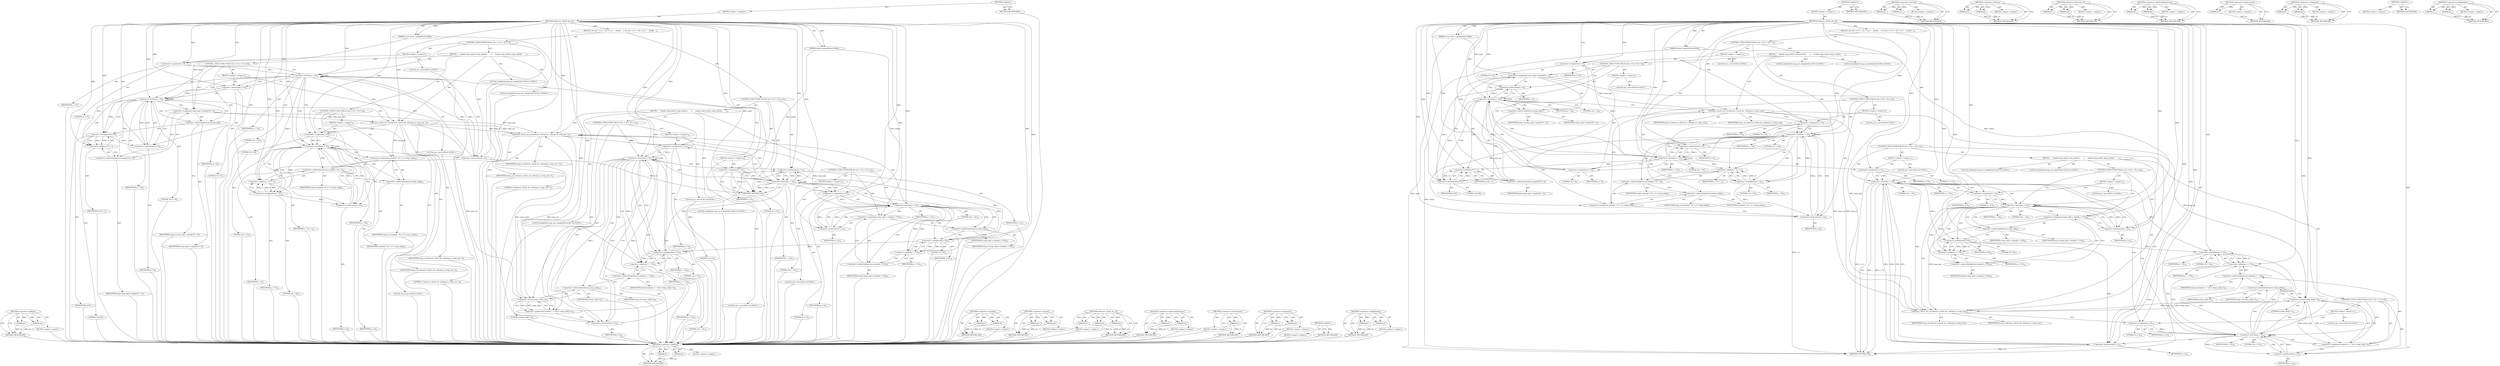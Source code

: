 digraph "&lt;operator&gt;.multiplication" {
vulnerable_180 [label=<(METHOD,&lt;operator&gt;.addition)>];
vulnerable_181 [label=<(PARAM,p1)>];
vulnerable_182 [label=<(PARAM,p2)>];
vulnerable_183 [label=<(BLOCK,&lt;empty&gt;,&lt;empty&gt;)>];
vulnerable_184 [label=<(METHOD_RETURN,ANY)>];
vulnerable_6 [label=<(METHOD,&lt;global&gt;)<SUB>1</SUB>>];
vulnerable_7 [label=<(BLOCK,&lt;empty&gt;,&lt;empty&gt;)<SUB>1</SUB>>];
vulnerable_8 [label=<(METHOD,reference_32x32_dct_2d)<SUB>1</SUB>>];
vulnerable_9 [label=<(PARAM,const int16_t input[kNumCoeffs])<SUB>1</SUB>>];
vulnerable_10 [label=<(PARAM,double output[kNumCoeffs])<SUB>2</SUB>>];
vulnerable_11 [label=<(BLOCK,{
 for (int i = 0; i &lt; 32; ++i) {

     double ...,{
 for (int i = 0; i &lt; 32; ++i) {

     double ...)<SUB>2</SUB>>];
vulnerable_12 [label=<(CONTROL_STRUCTURE,FOR,for (int i = 0;i &lt; 32;++i))<SUB>3</SUB>>];
vulnerable_13 [label=<(BLOCK,&lt;empty&gt;,&lt;empty&gt;)<SUB>3</SUB>>];
vulnerable_14 [label="<(LOCAL,int i: int)<SUB>3</SUB>>"];
vulnerable_15 [label=<(&lt;operator&gt;.assignment,i = 0)<SUB>3</SUB>>];
vulnerable_16 [label=<(IDENTIFIER,i,i = 0)<SUB>3</SUB>>];
vulnerable_17 [label=<(LITERAL,0,i = 0)<SUB>3</SUB>>];
vulnerable_18 [label=<(&lt;operator&gt;.lessThan,i &lt; 32)<SUB>3</SUB>>];
vulnerable_19 [label=<(IDENTIFIER,i,i &lt; 32)<SUB>3</SUB>>];
vulnerable_20 [label=<(LITERAL,32,i &lt; 32)<SUB>3</SUB>>];
vulnerable_21 [label=<(&lt;operator&gt;.preIncrement,++i)<SUB>3</SUB>>];
vulnerable_22 [label=<(IDENTIFIER,i,++i)<SUB>3</SUB>>];
vulnerable_23 [label=<(BLOCK,{

     double temp_in[32], temp_out[32];
     ...,{

     double temp_in[32], temp_out[32];
     ...)<SUB>3</SUB>>];
vulnerable_24 [label="<(LOCAL,double[32] temp_in: double[32])<SUB>5</SUB>>"];
vulnerable_25 [label="<(LOCAL,double[32] temp_out: double[32])<SUB>5</SUB>>"];
vulnerable_26 [label=<(CONTROL_STRUCTURE,FOR,for (int j = 0;j &lt; 32;++j))<SUB>6</SUB>>];
vulnerable_27 [label=<(BLOCK,&lt;empty&gt;,&lt;empty&gt;)<SUB>6</SUB>>];
vulnerable_28 [label="<(LOCAL,int j: int)<SUB>6</SUB>>"];
vulnerable_29 [label=<(&lt;operator&gt;.assignment,j = 0)<SUB>6</SUB>>];
vulnerable_30 [label=<(IDENTIFIER,j,j = 0)<SUB>6</SUB>>];
vulnerable_31 [label=<(LITERAL,0,j = 0)<SUB>6</SUB>>];
vulnerable_32 [label=<(&lt;operator&gt;.lessThan,j &lt; 32)<SUB>6</SUB>>];
vulnerable_33 [label=<(IDENTIFIER,j,j &lt; 32)<SUB>6</SUB>>];
vulnerable_34 [label=<(LITERAL,32,j &lt; 32)<SUB>6</SUB>>];
vulnerable_35 [label=<(&lt;operator&gt;.preIncrement,++j)<SUB>6</SUB>>];
vulnerable_36 [label=<(IDENTIFIER,j,++j)<SUB>6</SUB>>];
vulnerable_37 [label=<(&lt;operator&gt;.assignment,temp_in[j] = input[j*32 + i])<SUB>7</SUB>>];
vulnerable_38 [label=<(&lt;operator&gt;.indirectIndexAccess,temp_in[j])<SUB>7</SUB>>];
vulnerable_39 [label=<(IDENTIFIER,temp_in,temp_in[j] = input[j*32 + i])<SUB>7</SUB>>];
vulnerable_40 [label=<(IDENTIFIER,j,temp_in[j] = input[j*32 + i])<SUB>7</SUB>>];
vulnerable_41 [label=<(&lt;operator&gt;.indirectIndexAccess,input[j*32 + i])<SUB>7</SUB>>];
vulnerable_42 [label=<(IDENTIFIER,input,temp_in[j] = input[j*32 + i])<SUB>7</SUB>>];
vulnerable_43 [label=<(&lt;operator&gt;.addition,j*32 + i)<SUB>7</SUB>>];
vulnerable_44 [label=<(&lt;operator&gt;.multiplication,j*32)<SUB>7</SUB>>];
vulnerable_45 [label=<(IDENTIFIER,j,j*32)<SUB>7</SUB>>];
vulnerable_46 [label=<(LITERAL,32,j*32)<SUB>7</SUB>>];
vulnerable_47 [label=<(IDENTIFIER,i,j*32 + i)<SUB>7</SUB>>];
vulnerable_48 [label=<(reference_32x32_dct_1d,reference_32x32_dct_1d(temp_in, temp_out, 1))<SUB>8</SUB>>];
vulnerable_49 [label=<(IDENTIFIER,temp_in,reference_32x32_dct_1d(temp_in, temp_out, 1))<SUB>8</SUB>>];
vulnerable_50 [label=<(IDENTIFIER,temp_out,reference_32x32_dct_1d(temp_in, temp_out, 1))<SUB>8</SUB>>];
vulnerable_51 [label=<(LITERAL,1,reference_32x32_dct_1d(temp_in, temp_out, 1))<SUB>8</SUB>>];
vulnerable_52 [label=<(CONTROL_STRUCTURE,FOR,for (int j = 0;j &lt; 32;++j))<SUB>9</SUB>>];
vulnerable_53 [label=<(BLOCK,&lt;empty&gt;,&lt;empty&gt;)<SUB>9</SUB>>];
vulnerable_54 [label="<(LOCAL,int j: int)<SUB>9</SUB>>"];
vulnerable_55 [label=<(&lt;operator&gt;.assignment,j = 0)<SUB>9</SUB>>];
vulnerable_56 [label=<(IDENTIFIER,j,j = 0)<SUB>9</SUB>>];
vulnerable_57 [label=<(LITERAL,0,j = 0)<SUB>9</SUB>>];
vulnerable_58 [label=<(&lt;operator&gt;.lessThan,j &lt; 32)<SUB>9</SUB>>];
vulnerable_59 [label=<(IDENTIFIER,j,j &lt; 32)<SUB>9</SUB>>];
vulnerable_60 [label=<(LITERAL,32,j &lt; 32)<SUB>9</SUB>>];
vulnerable_61 [label=<(&lt;operator&gt;.preIncrement,++j)<SUB>9</SUB>>];
vulnerable_62 [label=<(IDENTIFIER,j,++j)<SUB>9</SUB>>];
vulnerable_63 [label=<(&lt;operator&gt;.assignment,output[j * 32 + i] = temp_out[j])<SUB>10</SUB>>];
vulnerable_64 [label=<(&lt;operator&gt;.indirectIndexAccess,output[j * 32 + i])<SUB>10</SUB>>];
vulnerable_65 [label=<(IDENTIFIER,output,output[j * 32 + i] = temp_out[j])<SUB>10</SUB>>];
vulnerable_66 [label=<(&lt;operator&gt;.addition,j * 32 + i)<SUB>10</SUB>>];
vulnerable_67 [label=<(&lt;operator&gt;.multiplication,j * 32)<SUB>10</SUB>>];
vulnerable_68 [label=<(IDENTIFIER,j,j * 32)<SUB>10</SUB>>];
vulnerable_69 [label=<(LITERAL,32,j * 32)<SUB>10</SUB>>];
vulnerable_70 [label=<(IDENTIFIER,i,j * 32 + i)<SUB>10</SUB>>];
vulnerable_71 [label=<(&lt;operator&gt;.indirectIndexAccess,temp_out[j])<SUB>10</SUB>>];
vulnerable_72 [label=<(IDENTIFIER,temp_out,output[j * 32 + i] = temp_out[j])<SUB>10</SUB>>];
vulnerable_73 [label=<(IDENTIFIER,j,output[j * 32 + i] = temp_out[j])<SUB>10</SUB>>];
vulnerable_74 [label=<(CONTROL_STRUCTURE,FOR,for (int i = 0;i &lt; 32;++i))<SUB>12</SUB>>];
vulnerable_75 [label=<(BLOCK,&lt;empty&gt;,&lt;empty&gt;)<SUB>12</SUB>>];
vulnerable_76 [label="<(LOCAL,int i: int)<SUB>12</SUB>>"];
vulnerable_77 [label=<(&lt;operator&gt;.assignment,i = 0)<SUB>12</SUB>>];
vulnerable_78 [label=<(IDENTIFIER,i,i = 0)<SUB>12</SUB>>];
vulnerable_79 [label=<(LITERAL,0,i = 0)<SUB>12</SUB>>];
vulnerable_80 [label=<(&lt;operator&gt;.lessThan,i &lt; 32)<SUB>12</SUB>>];
vulnerable_81 [label=<(IDENTIFIER,i,i &lt; 32)<SUB>12</SUB>>];
vulnerable_82 [label=<(LITERAL,32,i &lt; 32)<SUB>12</SUB>>];
vulnerable_83 [label=<(&lt;operator&gt;.preIncrement,++i)<SUB>12</SUB>>];
vulnerable_84 [label=<(IDENTIFIER,i,++i)<SUB>12</SUB>>];
vulnerable_85 [label=<(BLOCK,{

     double temp_in[32], temp_out[32];
     ...,{

     double temp_in[32], temp_out[32];
     ...)<SUB>12</SUB>>];
vulnerable_86 [label="<(LOCAL,double[32] temp_in: double[32])<SUB>14</SUB>>"];
vulnerable_87 [label="<(LOCAL,double[32] temp_out: double[32])<SUB>14</SUB>>"];
vulnerable_88 [label=<(CONTROL_STRUCTURE,FOR,for (int j = 0;j &lt; 32;++j))<SUB>15</SUB>>];
vulnerable_89 [label=<(BLOCK,&lt;empty&gt;,&lt;empty&gt;)<SUB>15</SUB>>];
vulnerable_90 [label="<(LOCAL,int j: int)<SUB>15</SUB>>"];
vulnerable_91 [label=<(&lt;operator&gt;.assignment,j = 0)<SUB>15</SUB>>];
vulnerable_92 [label=<(IDENTIFIER,j,j = 0)<SUB>15</SUB>>];
vulnerable_93 [label=<(LITERAL,0,j = 0)<SUB>15</SUB>>];
vulnerable_94 [label=<(&lt;operator&gt;.lessThan,j &lt; 32)<SUB>15</SUB>>];
vulnerable_95 [label=<(IDENTIFIER,j,j &lt; 32)<SUB>15</SUB>>];
vulnerable_96 [label=<(LITERAL,32,j &lt; 32)<SUB>15</SUB>>];
vulnerable_97 [label=<(&lt;operator&gt;.preIncrement,++j)<SUB>15</SUB>>];
vulnerable_98 [label=<(IDENTIFIER,j,++j)<SUB>15</SUB>>];
vulnerable_99 [label=<(&lt;operator&gt;.assignment,temp_in[j] = output[j + i*32])<SUB>16</SUB>>];
vulnerable_100 [label=<(&lt;operator&gt;.indirectIndexAccess,temp_in[j])<SUB>16</SUB>>];
vulnerable_101 [label=<(IDENTIFIER,temp_in,temp_in[j] = output[j + i*32])<SUB>16</SUB>>];
vulnerable_102 [label=<(IDENTIFIER,j,temp_in[j] = output[j + i*32])<SUB>16</SUB>>];
vulnerable_103 [label=<(&lt;operator&gt;.indirectIndexAccess,output[j + i*32])<SUB>16</SUB>>];
vulnerable_104 [label=<(IDENTIFIER,output,temp_in[j] = output[j + i*32])<SUB>16</SUB>>];
vulnerable_105 [label=<(&lt;operator&gt;.addition,j + i*32)<SUB>16</SUB>>];
vulnerable_106 [label=<(IDENTIFIER,j,j + i*32)<SUB>16</SUB>>];
vulnerable_107 [label=<(&lt;operator&gt;.multiplication,i*32)<SUB>16</SUB>>];
vulnerable_108 [label=<(IDENTIFIER,i,i*32)<SUB>16</SUB>>];
vulnerable_109 [label=<(LITERAL,32,i*32)<SUB>16</SUB>>];
vulnerable_110 [label=<(reference_32x32_dct_1d,reference_32x32_dct_1d(temp_in, temp_out, 1))<SUB>17</SUB>>];
vulnerable_111 [label=<(IDENTIFIER,temp_in,reference_32x32_dct_1d(temp_in, temp_out, 1))<SUB>17</SUB>>];
vulnerable_112 [label=<(IDENTIFIER,temp_out,reference_32x32_dct_1d(temp_in, temp_out, 1))<SUB>17</SUB>>];
vulnerable_113 [label=<(LITERAL,1,reference_32x32_dct_1d(temp_in, temp_out, 1))<SUB>17</SUB>>];
vulnerable_114 [label=<(CONTROL_STRUCTURE,FOR,for (int j = 0;j &lt; 32;++j))<SUB>18</SUB>>];
vulnerable_115 [label=<(BLOCK,&lt;empty&gt;,&lt;empty&gt;)<SUB>18</SUB>>];
vulnerable_116 [label="<(LOCAL,int j: int)<SUB>18</SUB>>"];
vulnerable_117 [label=<(&lt;operator&gt;.assignment,j = 0)<SUB>18</SUB>>];
vulnerable_118 [label=<(IDENTIFIER,j,j = 0)<SUB>18</SUB>>];
vulnerable_119 [label=<(LITERAL,0,j = 0)<SUB>18</SUB>>];
vulnerable_120 [label=<(&lt;operator&gt;.lessThan,j &lt; 32)<SUB>18</SUB>>];
vulnerable_121 [label=<(IDENTIFIER,j,j &lt; 32)<SUB>18</SUB>>];
vulnerable_122 [label=<(LITERAL,32,j &lt; 32)<SUB>18</SUB>>];
vulnerable_123 [label=<(&lt;operator&gt;.preIncrement,++j)<SUB>18</SUB>>];
vulnerable_124 [label=<(IDENTIFIER,j,++j)<SUB>18</SUB>>];
vulnerable_125 [label=<(&lt;operator&gt;.assignment,output[j + i * 32] = temp_out[j] / 4)<SUB>19</SUB>>];
vulnerable_126 [label=<(&lt;operator&gt;.indirectIndexAccess,output[j + i * 32])<SUB>19</SUB>>];
vulnerable_127 [label=<(IDENTIFIER,output,output[j + i * 32] = temp_out[j] / 4)<SUB>19</SUB>>];
vulnerable_128 [label=<(&lt;operator&gt;.addition,j + i * 32)<SUB>19</SUB>>];
vulnerable_129 [label=<(IDENTIFIER,j,j + i * 32)<SUB>19</SUB>>];
vulnerable_130 [label=<(&lt;operator&gt;.multiplication,i * 32)<SUB>19</SUB>>];
vulnerable_131 [label=<(IDENTIFIER,i,i * 32)<SUB>19</SUB>>];
vulnerable_132 [label=<(LITERAL,32,i * 32)<SUB>19</SUB>>];
vulnerable_133 [label=<(&lt;operator&gt;.division,temp_out[j] / 4)<SUB>19</SUB>>];
vulnerable_134 [label=<(&lt;operator&gt;.indirectIndexAccess,temp_out[j])<SUB>19</SUB>>];
vulnerable_135 [label=<(IDENTIFIER,temp_out,temp_out[j] / 4)<SUB>19</SUB>>];
vulnerable_136 [label=<(IDENTIFIER,j,temp_out[j] / 4)<SUB>19</SUB>>];
vulnerable_137 [label=<(LITERAL,4,temp_out[j] / 4)<SUB>19</SUB>>];
vulnerable_138 [label=<(METHOD_RETURN,void)<SUB>1</SUB>>];
vulnerable_140 [label=<(METHOD_RETURN,ANY)<SUB>1</SUB>>];
vulnerable_166 [label=<(METHOD,&lt;operator&gt;.lessThan)>];
vulnerable_167 [label=<(PARAM,p1)>];
vulnerable_168 [label=<(PARAM,p2)>];
vulnerable_169 [label=<(BLOCK,&lt;empty&gt;,&lt;empty&gt;)>];
vulnerable_170 [label=<(METHOD_RETURN,ANY)>];
vulnerable_196 [label=<(METHOD,&lt;operator&gt;.division)>];
vulnerable_197 [label=<(PARAM,p1)>];
vulnerable_198 [label=<(PARAM,p2)>];
vulnerable_199 [label=<(BLOCK,&lt;empty&gt;,&lt;empty&gt;)>];
vulnerable_200 [label=<(METHOD_RETURN,ANY)>];
vulnerable_190 [label=<(METHOD,reference_32x32_dct_1d)>];
vulnerable_191 [label=<(PARAM,p1)>];
vulnerable_192 [label=<(PARAM,p2)>];
vulnerable_193 [label=<(PARAM,p3)>];
vulnerable_194 [label=<(BLOCK,&lt;empty&gt;,&lt;empty&gt;)>];
vulnerable_195 [label=<(METHOD_RETURN,ANY)>];
vulnerable_175 [label=<(METHOD,&lt;operator&gt;.indirectIndexAccess)>];
vulnerable_176 [label=<(PARAM,p1)>];
vulnerable_177 [label=<(PARAM,p2)>];
vulnerable_178 [label=<(BLOCK,&lt;empty&gt;,&lt;empty&gt;)>];
vulnerable_179 [label=<(METHOD_RETURN,ANY)>];
vulnerable_171 [label=<(METHOD,&lt;operator&gt;.preIncrement)>];
vulnerable_172 [label=<(PARAM,p1)>];
vulnerable_173 [label=<(BLOCK,&lt;empty&gt;,&lt;empty&gt;)>];
vulnerable_174 [label=<(METHOD_RETURN,ANY)>];
vulnerable_161 [label=<(METHOD,&lt;operator&gt;.assignment)>];
vulnerable_162 [label=<(PARAM,p1)>];
vulnerable_163 [label=<(PARAM,p2)>];
vulnerable_164 [label=<(BLOCK,&lt;empty&gt;,&lt;empty&gt;)>];
vulnerable_165 [label=<(METHOD_RETURN,ANY)>];
vulnerable_155 [label=<(METHOD,&lt;global&gt;)<SUB>1</SUB>>];
vulnerable_156 [label=<(BLOCK,&lt;empty&gt;,&lt;empty&gt;)>];
vulnerable_157 [label=<(METHOD_RETURN,ANY)>];
vulnerable_185 [label=<(METHOD,&lt;operator&gt;.multiplication)>];
vulnerable_186 [label=<(PARAM,p1)>];
vulnerable_187 [label=<(PARAM,p2)>];
vulnerable_188 [label=<(BLOCK,&lt;empty&gt;,&lt;empty&gt;)>];
vulnerable_189 [label=<(METHOD_RETURN,ANY)>];
fixed_178 [label=<(METHOD,&lt;operator&gt;.addition)>];
fixed_179 [label=<(PARAM,p1)>];
fixed_180 [label=<(PARAM,p2)>];
fixed_181 [label=<(BLOCK,&lt;empty&gt;,&lt;empty&gt;)>];
fixed_182 [label=<(METHOD_RETURN,ANY)>];
fixed_6 [label=<(METHOD,&lt;global&gt;)<SUB>1</SUB>>];
fixed_7 [label=<(BLOCK,&lt;empty&gt;,&lt;empty&gt;)<SUB>1</SUB>>];
fixed_8 [label=<(METHOD,reference_32x32_dct_2d)<SUB>1</SUB>>];
fixed_9 [label=<(PARAM,const int16_t input[kNumCoeffs])<SUB>1</SUB>>];
fixed_10 [label=<(PARAM,double output[kNumCoeffs])<SUB>2</SUB>>];
fixed_11 [label=<(BLOCK,{
 for (int i = 0; i &lt; 32; ++i) {

     double ...,{
 for (int i = 0; i &lt; 32; ++i) {

     double ...)<SUB>2</SUB>>];
fixed_12 [label=<(CONTROL_STRUCTURE,FOR,for (int i = 0;i &lt; 32;++i))<SUB>3</SUB>>];
fixed_13 [label=<(BLOCK,&lt;empty&gt;,&lt;empty&gt;)<SUB>3</SUB>>];
fixed_14 [label="<(LOCAL,int i: int)<SUB>3</SUB>>"];
fixed_15 [label=<(&lt;operator&gt;.assignment,i = 0)<SUB>3</SUB>>];
fixed_16 [label=<(IDENTIFIER,i,i = 0)<SUB>3</SUB>>];
fixed_17 [label=<(LITERAL,0,i = 0)<SUB>3</SUB>>];
fixed_18 [label=<(&lt;operator&gt;.lessThan,i &lt; 32)<SUB>3</SUB>>];
fixed_19 [label=<(IDENTIFIER,i,i &lt; 32)<SUB>3</SUB>>];
fixed_20 [label=<(LITERAL,32,i &lt; 32)<SUB>3</SUB>>];
fixed_21 [label=<(&lt;operator&gt;.preIncrement,++i)<SUB>3</SUB>>];
fixed_22 [label=<(IDENTIFIER,i,++i)<SUB>3</SUB>>];
fixed_23 [label=<(BLOCK,{

     double temp_in[32], temp_out[32];
     ...,{

     double temp_in[32], temp_out[32];
     ...)<SUB>3</SUB>>];
fixed_24 [label="<(LOCAL,double[32] temp_in: double[32])<SUB>5</SUB>>"];
fixed_25 [label="<(LOCAL,double[32] temp_out: double[32])<SUB>5</SUB>>"];
fixed_26 [label=<(CONTROL_STRUCTURE,FOR,for (int j = 0;j &lt; 32;++j))<SUB>6</SUB>>];
fixed_27 [label=<(BLOCK,&lt;empty&gt;,&lt;empty&gt;)<SUB>6</SUB>>];
fixed_28 [label="<(LOCAL,int j: int)<SUB>6</SUB>>"];
fixed_29 [label=<(&lt;operator&gt;.assignment,j = 0)<SUB>6</SUB>>];
fixed_30 [label=<(IDENTIFIER,j,j = 0)<SUB>6</SUB>>];
fixed_31 [label=<(LITERAL,0,j = 0)<SUB>6</SUB>>];
fixed_32 [label=<(&lt;operator&gt;.lessThan,j &lt; 32)<SUB>6</SUB>>];
fixed_33 [label=<(IDENTIFIER,j,j &lt; 32)<SUB>6</SUB>>];
fixed_34 [label=<(LITERAL,32,j &lt; 32)<SUB>6</SUB>>];
fixed_35 [label=<(&lt;operator&gt;.preIncrement,++j)<SUB>6</SUB>>];
fixed_36 [label=<(IDENTIFIER,j,++j)<SUB>6</SUB>>];
fixed_37 [label=<(&lt;operator&gt;.assignment,temp_in[j] = input[j*32 + i])<SUB>7</SUB>>];
fixed_38 [label=<(&lt;operator&gt;.indirectIndexAccess,temp_in[j])<SUB>7</SUB>>];
fixed_39 [label=<(IDENTIFIER,temp_in,temp_in[j] = input[j*32 + i])<SUB>7</SUB>>];
fixed_40 [label=<(IDENTIFIER,j,temp_in[j] = input[j*32 + i])<SUB>7</SUB>>];
fixed_41 [label=<(&lt;operator&gt;.indirectIndexAccess,input[j*32 + i])<SUB>7</SUB>>];
fixed_42 [label=<(IDENTIFIER,input,temp_in[j] = input[j*32 + i])<SUB>7</SUB>>];
fixed_43 [label=<(&lt;operator&gt;.addition,j*32 + i)<SUB>7</SUB>>];
fixed_44 [label=<(&lt;operator&gt;.multiplication,j*32)<SUB>7</SUB>>];
fixed_45 [label=<(IDENTIFIER,j,j*32)<SUB>7</SUB>>];
fixed_46 [label=<(LITERAL,32,j*32)<SUB>7</SUB>>];
fixed_47 [label=<(IDENTIFIER,i,j*32 + i)<SUB>7</SUB>>];
fixed_48 [label=<(reference_32x32_dct_1d,reference_32x32_dct_1d(temp_in, temp_out))<SUB>8</SUB>>];
fixed_49 [label=<(IDENTIFIER,temp_in,reference_32x32_dct_1d(temp_in, temp_out))<SUB>8</SUB>>];
fixed_50 [label=<(IDENTIFIER,temp_out,reference_32x32_dct_1d(temp_in, temp_out))<SUB>8</SUB>>];
fixed_51 [label=<(CONTROL_STRUCTURE,FOR,for (int j = 0;j &lt; 32;++j))<SUB>9</SUB>>];
fixed_52 [label=<(BLOCK,&lt;empty&gt;,&lt;empty&gt;)<SUB>9</SUB>>];
fixed_53 [label="<(LOCAL,int j: int)<SUB>9</SUB>>"];
fixed_54 [label=<(&lt;operator&gt;.assignment,j = 0)<SUB>9</SUB>>];
fixed_55 [label=<(IDENTIFIER,j,j = 0)<SUB>9</SUB>>];
fixed_56 [label=<(LITERAL,0,j = 0)<SUB>9</SUB>>];
fixed_57 [label=<(&lt;operator&gt;.lessThan,j &lt; 32)<SUB>9</SUB>>];
fixed_58 [label=<(IDENTIFIER,j,j &lt; 32)<SUB>9</SUB>>];
fixed_59 [label=<(LITERAL,32,j &lt; 32)<SUB>9</SUB>>];
fixed_60 [label=<(&lt;operator&gt;.preIncrement,++j)<SUB>9</SUB>>];
fixed_61 [label=<(IDENTIFIER,j,++j)<SUB>9</SUB>>];
fixed_62 [label=<(&lt;operator&gt;.assignment,output[j * 32 + i] = temp_out[j])<SUB>10</SUB>>];
fixed_63 [label=<(&lt;operator&gt;.indirectIndexAccess,output[j * 32 + i])<SUB>10</SUB>>];
fixed_64 [label=<(IDENTIFIER,output,output[j * 32 + i] = temp_out[j])<SUB>10</SUB>>];
fixed_65 [label=<(&lt;operator&gt;.addition,j * 32 + i)<SUB>10</SUB>>];
fixed_66 [label=<(&lt;operator&gt;.multiplication,j * 32)<SUB>10</SUB>>];
fixed_67 [label=<(IDENTIFIER,j,j * 32)<SUB>10</SUB>>];
fixed_68 [label=<(LITERAL,32,j * 32)<SUB>10</SUB>>];
fixed_69 [label=<(IDENTIFIER,i,j * 32 + i)<SUB>10</SUB>>];
fixed_70 [label=<(&lt;operator&gt;.indirectIndexAccess,temp_out[j])<SUB>10</SUB>>];
fixed_71 [label=<(IDENTIFIER,temp_out,output[j * 32 + i] = temp_out[j])<SUB>10</SUB>>];
fixed_72 [label=<(IDENTIFIER,j,output[j * 32 + i] = temp_out[j])<SUB>10</SUB>>];
fixed_73 [label=<(CONTROL_STRUCTURE,FOR,for (int i = 0;i &lt; 32;++i))<SUB>12</SUB>>];
fixed_74 [label=<(BLOCK,&lt;empty&gt;,&lt;empty&gt;)<SUB>12</SUB>>];
fixed_75 [label="<(LOCAL,int i: int)<SUB>12</SUB>>"];
fixed_76 [label=<(&lt;operator&gt;.assignment,i = 0)<SUB>12</SUB>>];
fixed_77 [label=<(IDENTIFIER,i,i = 0)<SUB>12</SUB>>];
fixed_78 [label=<(LITERAL,0,i = 0)<SUB>12</SUB>>];
fixed_79 [label=<(&lt;operator&gt;.lessThan,i &lt; 32)<SUB>12</SUB>>];
fixed_80 [label=<(IDENTIFIER,i,i &lt; 32)<SUB>12</SUB>>];
fixed_81 [label=<(LITERAL,32,i &lt; 32)<SUB>12</SUB>>];
fixed_82 [label=<(&lt;operator&gt;.preIncrement,++i)<SUB>12</SUB>>];
fixed_83 [label=<(IDENTIFIER,i,++i)<SUB>12</SUB>>];
fixed_84 [label=<(BLOCK,{

     double temp_in[32], temp_out[32];
     ...,{

     double temp_in[32], temp_out[32];
     ...)<SUB>12</SUB>>];
fixed_85 [label="<(LOCAL,double[32] temp_in: double[32])<SUB>14</SUB>>"];
fixed_86 [label="<(LOCAL,double[32] temp_out: double[32])<SUB>14</SUB>>"];
fixed_87 [label=<(CONTROL_STRUCTURE,FOR,for (int j = 0;j &lt; 32;++j))<SUB>15</SUB>>];
fixed_88 [label=<(BLOCK,&lt;empty&gt;,&lt;empty&gt;)<SUB>15</SUB>>];
fixed_89 [label="<(LOCAL,int j: int)<SUB>15</SUB>>"];
fixed_90 [label=<(&lt;operator&gt;.assignment,j = 0)<SUB>15</SUB>>];
fixed_91 [label=<(IDENTIFIER,j,j = 0)<SUB>15</SUB>>];
fixed_92 [label=<(LITERAL,0,j = 0)<SUB>15</SUB>>];
fixed_93 [label=<(&lt;operator&gt;.lessThan,j &lt; 32)<SUB>15</SUB>>];
fixed_94 [label=<(IDENTIFIER,j,j &lt; 32)<SUB>15</SUB>>];
fixed_95 [label=<(LITERAL,32,j &lt; 32)<SUB>15</SUB>>];
fixed_96 [label=<(&lt;operator&gt;.preIncrement,++j)<SUB>15</SUB>>];
fixed_97 [label=<(IDENTIFIER,j,++j)<SUB>15</SUB>>];
fixed_98 [label=<(&lt;operator&gt;.assignment,temp_in[j] = output[j + i*32])<SUB>16</SUB>>];
fixed_99 [label=<(&lt;operator&gt;.indirectIndexAccess,temp_in[j])<SUB>16</SUB>>];
fixed_100 [label=<(IDENTIFIER,temp_in,temp_in[j] = output[j + i*32])<SUB>16</SUB>>];
fixed_101 [label=<(IDENTIFIER,j,temp_in[j] = output[j + i*32])<SUB>16</SUB>>];
fixed_102 [label=<(&lt;operator&gt;.indirectIndexAccess,output[j + i*32])<SUB>16</SUB>>];
fixed_103 [label=<(IDENTIFIER,output,temp_in[j] = output[j + i*32])<SUB>16</SUB>>];
fixed_104 [label=<(&lt;operator&gt;.addition,j + i*32)<SUB>16</SUB>>];
fixed_105 [label=<(IDENTIFIER,j,j + i*32)<SUB>16</SUB>>];
fixed_106 [label=<(&lt;operator&gt;.multiplication,i*32)<SUB>16</SUB>>];
fixed_107 [label=<(IDENTIFIER,i,i*32)<SUB>16</SUB>>];
fixed_108 [label=<(LITERAL,32,i*32)<SUB>16</SUB>>];
fixed_109 [label=<(reference_32x32_dct_1d,reference_32x32_dct_1d(temp_in, temp_out))<SUB>17</SUB>>];
fixed_110 [label=<(IDENTIFIER,temp_in,reference_32x32_dct_1d(temp_in, temp_out))<SUB>17</SUB>>];
fixed_111 [label=<(IDENTIFIER,temp_out,reference_32x32_dct_1d(temp_in, temp_out))<SUB>17</SUB>>];
fixed_112 [label=<(CONTROL_STRUCTURE,FOR,for (int j = 0;j &lt; 32;++j))<SUB>18</SUB>>];
fixed_113 [label=<(BLOCK,&lt;empty&gt;,&lt;empty&gt;)<SUB>18</SUB>>];
fixed_114 [label="<(LOCAL,int j: int)<SUB>18</SUB>>"];
fixed_115 [label=<(&lt;operator&gt;.assignment,j = 0)<SUB>18</SUB>>];
fixed_116 [label=<(IDENTIFIER,j,j = 0)<SUB>18</SUB>>];
fixed_117 [label=<(LITERAL,0,j = 0)<SUB>18</SUB>>];
fixed_118 [label=<(&lt;operator&gt;.lessThan,j &lt; 32)<SUB>18</SUB>>];
fixed_119 [label=<(IDENTIFIER,j,j &lt; 32)<SUB>18</SUB>>];
fixed_120 [label=<(LITERAL,32,j &lt; 32)<SUB>18</SUB>>];
fixed_121 [label=<(&lt;operator&gt;.preIncrement,++j)<SUB>18</SUB>>];
fixed_122 [label=<(IDENTIFIER,j,++j)<SUB>18</SUB>>];
fixed_123 [label=<(&lt;operator&gt;.assignment,output[j + i * 32] = temp_out[j] / 4)<SUB>19</SUB>>];
fixed_124 [label=<(&lt;operator&gt;.indirectIndexAccess,output[j + i * 32])<SUB>19</SUB>>];
fixed_125 [label=<(IDENTIFIER,output,output[j + i * 32] = temp_out[j] / 4)<SUB>19</SUB>>];
fixed_126 [label=<(&lt;operator&gt;.addition,j + i * 32)<SUB>19</SUB>>];
fixed_127 [label=<(IDENTIFIER,j,j + i * 32)<SUB>19</SUB>>];
fixed_128 [label=<(&lt;operator&gt;.multiplication,i * 32)<SUB>19</SUB>>];
fixed_129 [label=<(IDENTIFIER,i,i * 32)<SUB>19</SUB>>];
fixed_130 [label=<(LITERAL,32,i * 32)<SUB>19</SUB>>];
fixed_131 [label=<(&lt;operator&gt;.division,temp_out[j] / 4)<SUB>19</SUB>>];
fixed_132 [label=<(&lt;operator&gt;.indirectIndexAccess,temp_out[j])<SUB>19</SUB>>];
fixed_133 [label=<(IDENTIFIER,temp_out,temp_out[j] / 4)<SUB>19</SUB>>];
fixed_134 [label=<(IDENTIFIER,j,temp_out[j] / 4)<SUB>19</SUB>>];
fixed_135 [label=<(LITERAL,4,temp_out[j] / 4)<SUB>19</SUB>>];
fixed_136 [label=<(METHOD_RETURN,void)<SUB>1</SUB>>];
fixed_138 [label=<(METHOD_RETURN,ANY)<SUB>1</SUB>>];
fixed_164 [label=<(METHOD,&lt;operator&gt;.lessThan)>];
fixed_165 [label=<(PARAM,p1)>];
fixed_166 [label=<(PARAM,p2)>];
fixed_167 [label=<(BLOCK,&lt;empty&gt;,&lt;empty&gt;)>];
fixed_168 [label=<(METHOD_RETURN,ANY)>];
fixed_193 [label=<(METHOD,&lt;operator&gt;.division)>];
fixed_194 [label=<(PARAM,p1)>];
fixed_195 [label=<(PARAM,p2)>];
fixed_196 [label=<(BLOCK,&lt;empty&gt;,&lt;empty&gt;)>];
fixed_197 [label=<(METHOD_RETURN,ANY)>];
fixed_188 [label=<(METHOD,reference_32x32_dct_1d)>];
fixed_189 [label=<(PARAM,p1)>];
fixed_190 [label=<(PARAM,p2)>];
fixed_191 [label=<(BLOCK,&lt;empty&gt;,&lt;empty&gt;)>];
fixed_192 [label=<(METHOD_RETURN,ANY)>];
fixed_173 [label=<(METHOD,&lt;operator&gt;.indirectIndexAccess)>];
fixed_174 [label=<(PARAM,p1)>];
fixed_175 [label=<(PARAM,p2)>];
fixed_176 [label=<(BLOCK,&lt;empty&gt;,&lt;empty&gt;)>];
fixed_177 [label=<(METHOD_RETURN,ANY)>];
fixed_169 [label=<(METHOD,&lt;operator&gt;.preIncrement)>];
fixed_170 [label=<(PARAM,p1)>];
fixed_171 [label=<(BLOCK,&lt;empty&gt;,&lt;empty&gt;)>];
fixed_172 [label=<(METHOD_RETURN,ANY)>];
fixed_159 [label=<(METHOD,&lt;operator&gt;.assignment)>];
fixed_160 [label=<(PARAM,p1)>];
fixed_161 [label=<(PARAM,p2)>];
fixed_162 [label=<(BLOCK,&lt;empty&gt;,&lt;empty&gt;)>];
fixed_163 [label=<(METHOD_RETURN,ANY)>];
fixed_153 [label=<(METHOD,&lt;global&gt;)<SUB>1</SUB>>];
fixed_154 [label=<(BLOCK,&lt;empty&gt;,&lt;empty&gt;)>];
fixed_155 [label=<(METHOD_RETURN,ANY)>];
fixed_183 [label=<(METHOD,&lt;operator&gt;.multiplication)>];
fixed_184 [label=<(PARAM,p1)>];
fixed_185 [label=<(PARAM,p2)>];
fixed_186 [label=<(BLOCK,&lt;empty&gt;,&lt;empty&gt;)>];
fixed_187 [label=<(METHOD_RETURN,ANY)>];
vulnerable_180 -> vulnerable_181  [key=0, label="AST: "];
vulnerable_180 -> vulnerable_181  [key=1, label="DDG: "];
vulnerable_180 -> vulnerable_183  [key=0, label="AST: "];
vulnerable_180 -> vulnerable_182  [key=0, label="AST: "];
vulnerable_180 -> vulnerable_182  [key=1, label="DDG: "];
vulnerable_180 -> vulnerable_184  [key=0, label="AST: "];
vulnerable_180 -> vulnerable_184  [key=1, label="CFG: "];
vulnerable_181 -> vulnerable_184  [key=0, label="DDG: p1"];
vulnerable_182 -> vulnerable_184  [key=0, label="DDG: p2"];
vulnerable_183 -> fixed_178  [key=0];
vulnerable_184 -> fixed_178  [key=0];
vulnerable_6 -> vulnerable_7  [key=0, label="AST: "];
vulnerable_6 -> vulnerable_140  [key=0, label="AST: "];
vulnerable_6 -> vulnerable_140  [key=1, label="CFG: "];
vulnerable_7 -> vulnerable_8  [key=0, label="AST: "];
vulnerable_8 -> vulnerable_9  [key=0, label="AST: "];
vulnerable_8 -> vulnerable_9  [key=1, label="DDG: "];
vulnerable_8 -> vulnerable_10  [key=0, label="AST: "];
vulnerable_8 -> vulnerable_10  [key=1, label="DDG: "];
vulnerable_8 -> vulnerable_11  [key=0, label="AST: "];
vulnerable_8 -> vulnerable_138  [key=0, label="AST: "];
vulnerable_8 -> vulnerable_15  [key=0, label="CFG: "];
vulnerable_8 -> vulnerable_15  [key=1, label="DDG: "];
vulnerable_8 -> vulnerable_18  [key=0, label="DDG: "];
vulnerable_8 -> vulnerable_21  [key=0, label="DDG: "];
vulnerable_8 -> vulnerable_77  [key=0, label="DDG: "];
vulnerable_8 -> vulnerable_80  [key=0, label="DDG: "];
vulnerable_8 -> vulnerable_83  [key=0, label="DDG: "];
vulnerable_8 -> vulnerable_48  [key=0, label="DDG: "];
vulnerable_8 -> vulnerable_110  [key=0, label="DDG: "];
vulnerable_8 -> vulnerable_29  [key=0, label="DDG: "];
vulnerable_8 -> vulnerable_32  [key=0, label="DDG: "];
vulnerable_8 -> vulnerable_35  [key=0, label="DDG: "];
vulnerable_8 -> vulnerable_55  [key=0, label="DDG: "];
vulnerable_8 -> vulnerable_58  [key=0, label="DDG: "];
vulnerable_8 -> vulnerable_61  [key=0, label="DDG: "];
vulnerable_8 -> vulnerable_91  [key=0, label="DDG: "];
vulnerable_8 -> vulnerable_94  [key=0, label="DDG: "];
vulnerable_8 -> vulnerable_97  [key=0, label="DDG: "];
vulnerable_8 -> vulnerable_117  [key=0, label="DDG: "];
vulnerable_8 -> vulnerable_120  [key=0, label="DDG: "];
vulnerable_8 -> vulnerable_123  [key=0, label="DDG: "];
vulnerable_8 -> vulnerable_133  [key=0, label="DDG: "];
vulnerable_8 -> vulnerable_43  [key=0, label="DDG: "];
vulnerable_8 -> vulnerable_66  [key=0, label="DDG: "];
vulnerable_8 -> vulnerable_105  [key=0, label="DDG: "];
vulnerable_8 -> vulnerable_128  [key=0, label="DDG: "];
vulnerable_8 -> vulnerable_44  [key=0, label="DDG: "];
vulnerable_8 -> vulnerable_67  [key=0, label="DDG: "];
vulnerable_8 -> vulnerable_107  [key=0, label="DDG: "];
vulnerable_8 -> vulnerable_130  [key=0, label="DDG: "];
vulnerable_9 -> vulnerable_138  [key=0, label="DDG: input"];
vulnerable_9 -> vulnerable_37  [key=0, label="DDG: input"];
vulnerable_10 -> vulnerable_138  [key=0, label="DDG: output"];
vulnerable_10 -> vulnerable_99  [key=0, label="DDG: output"];
vulnerable_11 -> vulnerable_12  [key=0, label="AST: "];
vulnerable_11 -> vulnerable_74  [key=0, label="AST: "];
vulnerable_12 -> vulnerable_13  [key=0, label="AST: "];
vulnerable_12 -> vulnerable_18  [key=0, label="AST: "];
vulnerable_12 -> vulnerable_21  [key=0, label="AST: "];
vulnerable_12 -> vulnerable_23  [key=0, label="AST: "];
vulnerable_13 -> vulnerable_14  [key=0, label="AST: "];
vulnerable_13 -> vulnerable_15  [key=0, label="AST: "];
vulnerable_14 -> fixed_178  [key=0];
vulnerable_15 -> vulnerable_16  [key=0, label="AST: "];
vulnerable_15 -> vulnerable_17  [key=0, label="AST: "];
vulnerable_15 -> vulnerable_18  [key=0, label="CFG: "];
vulnerable_15 -> vulnerable_18  [key=1, label="DDG: i"];
vulnerable_16 -> fixed_178  [key=0];
vulnerable_17 -> fixed_178  [key=0];
vulnerable_18 -> vulnerable_19  [key=0, label="AST: "];
vulnerable_18 -> vulnerable_20  [key=0, label="AST: "];
vulnerable_18 -> vulnerable_29  [key=0, label="CFG: "];
vulnerable_18 -> vulnerable_29  [key=1, label="CDG: "];
vulnerable_18 -> vulnerable_77  [key=0, label="CFG: "];
vulnerable_18 -> vulnerable_21  [key=0, label="DDG: i"];
vulnerable_18 -> vulnerable_21  [key=1, label="CDG: "];
vulnerable_18 -> vulnerable_43  [key=0, label="DDG: i"];
vulnerable_18 -> vulnerable_66  [key=0, label="DDG: i"];
vulnerable_18 -> vulnerable_18  [key=0, label="CDG: "];
vulnerable_18 -> vulnerable_58  [key=0, label="CDG: "];
vulnerable_18 -> vulnerable_48  [key=0, label="CDG: "];
vulnerable_18 -> vulnerable_32  [key=0, label="CDG: "];
vulnerable_18 -> vulnerable_55  [key=0, label="CDG: "];
vulnerable_19 -> fixed_178  [key=0];
vulnerable_20 -> fixed_178  [key=0];
vulnerable_21 -> vulnerable_22  [key=0, label="AST: "];
vulnerable_21 -> vulnerable_18  [key=0, label="CFG: "];
vulnerable_21 -> vulnerable_18  [key=1, label="DDG: i"];
vulnerable_21 -> vulnerable_138  [key=0, label="DDG: ++i"];
vulnerable_22 -> fixed_178  [key=0];
vulnerable_23 -> vulnerable_24  [key=0, label="AST: "];
vulnerable_23 -> vulnerable_25  [key=0, label="AST: "];
vulnerable_23 -> vulnerable_26  [key=0, label="AST: "];
vulnerable_23 -> vulnerable_48  [key=0, label="AST: "];
vulnerable_23 -> vulnerable_52  [key=0, label="AST: "];
vulnerable_24 -> fixed_178  [key=0];
vulnerable_25 -> fixed_178  [key=0];
vulnerable_26 -> vulnerable_27  [key=0, label="AST: "];
vulnerable_26 -> vulnerable_32  [key=0, label="AST: "];
vulnerable_26 -> vulnerable_35  [key=0, label="AST: "];
vulnerable_26 -> vulnerable_37  [key=0, label="AST: "];
vulnerable_27 -> vulnerable_28  [key=0, label="AST: "];
vulnerable_27 -> vulnerable_29  [key=0, label="AST: "];
vulnerable_28 -> fixed_178  [key=0];
vulnerable_29 -> vulnerable_30  [key=0, label="AST: "];
vulnerable_29 -> vulnerable_31  [key=0, label="AST: "];
vulnerable_29 -> vulnerable_32  [key=0, label="CFG: "];
vulnerable_29 -> vulnerable_32  [key=1, label="DDG: j"];
vulnerable_30 -> fixed_178  [key=0];
vulnerable_31 -> fixed_178  [key=0];
vulnerable_32 -> vulnerable_33  [key=0, label="AST: "];
vulnerable_32 -> vulnerable_34  [key=0, label="AST: "];
vulnerable_32 -> vulnerable_38  [key=0, label="CFG: "];
vulnerable_32 -> vulnerable_38  [key=1, label="CDG: "];
vulnerable_32 -> vulnerable_48  [key=0, label="CFG: "];
vulnerable_32 -> vulnerable_44  [key=0, label="DDG: j"];
vulnerable_32 -> vulnerable_44  [key=1, label="CDG: "];
vulnerable_32 -> vulnerable_37  [key=0, label="CDG: "];
vulnerable_32 -> vulnerable_35  [key=0, label="CDG: "];
vulnerable_32 -> vulnerable_43  [key=0, label="CDG: "];
vulnerable_32 -> vulnerable_32  [key=0, label="CDG: "];
vulnerable_32 -> vulnerable_41  [key=0, label="CDG: "];
vulnerable_33 -> fixed_178  [key=0];
vulnerable_34 -> fixed_178  [key=0];
vulnerable_35 -> vulnerable_36  [key=0, label="AST: "];
vulnerable_35 -> vulnerable_32  [key=0, label="CFG: "];
vulnerable_35 -> vulnerable_32  [key=1, label="DDG: j"];
vulnerable_36 -> fixed_178  [key=0];
vulnerable_37 -> vulnerable_38  [key=0, label="AST: "];
vulnerable_37 -> vulnerable_41  [key=0, label="AST: "];
vulnerable_37 -> vulnerable_35  [key=0, label="CFG: "];
vulnerable_37 -> vulnerable_48  [key=0, label="DDG: temp_in[j]"];
vulnerable_37 -> vulnerable_110  [key=0, label="DDG: temp_in[j]"];
vulnerable_38 -> vulnerable_39  [key=0, label="AST: "];
vulnerable_38 -> vulnerable_40  [key=0, label="AST: "];
vulnerable_38 -> vulnerable_44  [key=0, label="CFG: "];
vulnerable_39 -> fixed_178  [key=0];
vulnerable_40 -> fixed_178  [key=0];
vulnerable_41 -> vulnerable_42  [key=0, label="AST: "];
vulnerable_41 -> vulnerable_43  [key=0, label="AST: "];
vulnerable_41 -> vulnerable_37  [key=0, label="CFG: "];
vulnerable_42 -> fixed_178  [key=0];
vulnerable_43 -> vulnerable_44  [key=0, label="AST: "];
vulnerable_43 -> vulnerable_47  [key=0, label="AST: "];
vulnerable_43 -> vulnerable_41  [key=0, label="CFG: "];
vulnerable_44 -> vulnerable_45  [key=0, label="AST: "];
vulnerable_44 -> vulnerable_46  [key=0, label="AST: "];
vulnerable_44 -> vulnerable_43  [key=0, label="CFG: "];
vulnerable_44 -> vulnerable_43  [key=1, label="DDG: j"];
vulnerable_44 -> vulnerable_43  [key=2, label="DDG: 32"];
vulnerable_44 -> vulnerable_35  [key=0, label="DDG: j"];
vulnerable_45 -> fixed_178  [key=0];
vulnerable_46 -> fixed_178  [key=0];
vulnerable_47 -> fixed_178  [key=0];
vulnerable_48 -> vulnerable_49  [key=0, label="AST: "];
vulnerable_48 -> vulnerable_50  [key=0, label="AST: "];
vulnerable_48 -> vulnerable_51  [key=0, label="AST: "];
vulnerable_48 -> vulnerable_55  [key=0, label="CFG: "];
vulnerable_48 -> vulnerable_63  [key=0, label="DDG: temp_out"];
vulnerable_48 -> vulnerable_110  [key=0, label="DDG: temp_in"];
vulnerable_48 -> vulnerable_110  [key=1, label="DDG: temp_out"];
vulnerable_48 -> vulnerable_133  [key=0, label="DDG: temp_out"];
vulnerable_49 -> fixed_178  [key=0];
vulnerable_50 -> fixed_178  [key=0];
vulnerable_51 -> fixed_178  [key=0];
vulnerable_52 -> vulnerable_53  [key=0, label="AST: "];
vulnerable_52 -> vulnerable_58  [key=0, label="AST: "];
vulnerable_52 -> vulnerable_61  [key=0, label="AST: "];
vulnerable_52 -> vulnerable_63  [key=0, label="AST: "];
vulnerable_53 -> vulnerable_54  [key=0, label="AST: "];
vulnerable_53 -> vulnerable_55  [key=0, label="AST: "];
vulnerable_54 -> fixed_178  [key=0];
vulnerable_55 -> vulnerable_56  [key=0, label="AST: "];
vulnerable_55 -> vulnerable_57  [key=0, label="AST: "];
vulnerable_55 -> vulnerable_58  [key=0, label="CFG: "];
vulnerable_55 -> vulnerable_58  [key=1, label="DDG: j"];
vulnerable_56 -> fixed_178  [key=0];
vulnerable_57 -> fixed_178  [key=0];
vulnerable_58 -> vulnerable_59  [key=0, label="AST: "];
vulnerable_58 -> vulnerable_60  [key=0, label="AST: "];
vulnerable_58 -> vulnerable_67  [key=0, label="CFG: "];
vulnerable_58 -> vulnerable_67  [key=1, label="DDG: j"];
vulnerable_58 -> vulnerable_67  [key=2, label="CDG: "];
vulnerable_58 -> vulnerable_21  [key=0, label="CFG: "];
vulnerable_58 -> vulnerable_64  [key=0, label="CDG: "];
vulnerable_58 -> vulnerable_58  [key=0, label="CDG: "];
vulnerable_58 -> vulnerable_61  [key=0, label="CDG: "];
vulnerable_58 -> vulnerable_66  [key=0, label="CDG: "];
vulnerable_58 -> vulnerable_71  [key=0, label="CDG: "];
vulnerable_58 -> vulnerable_63  [key=0, label="CDG: "];
vulnerable_59 -> fixed_178  [key=0];
vulnerable_60 -> fixed_178  [key=0];
vulnerable_61 -> vulnerable_62  [key=0, label="AST: "];
vulnerable_61 -> vulnerable_58  [key=0, label="CFG: "];
vulnerable_61 -> vulnerable_58  [key=1, label="DDG: j"];
vulnerable_62 -> fixed_178  [key=0];
vulnerable_63 -> vulnerable_64  [key=0, label="AST: "];
vulnerable_63 -> vulnerable_71  [key=0, label="AST: "];
vulnerable_63 -> vulnerable_61  [key=0, label="CFG: "];
vulnerable_64 -> vulnerable_65  [key=0, label="AST: "];
vulnerable_64 -> vulnerable_66  [key=0, label="AST: "];
vulnerable_64 -> vulnerable_71  [key=0, label="CFG: "];
vulnerable_65 -> fixed_178  [key=0];
vulnerable_66 -> vulnerable_67  [key=0, label="AST: "];
vulnerable_66 -> vulnerable_70  [key=0, label="AST: "];
vulnerable_66 -> vulnerable_64  [key=0, label="CFG: "];
vulnerable_67 -> vulnerable_68  [key=0, label="AST: "];
vulnerable_67 -> vulnerable_69  [key=0, label="AST: "];
vulnerable_67 -> vulnerable_66  [key=0, label="CFG: "];
vulnerable_67 -> vulnerable_66  [key=1, label="DDG: j"];
vulnerable_67 -> vulnerable_66  [key=2, label="DDG: 32"];
vulnerable_67 -> vulnerable_61  [key=0, label="DDG: j"];
vulnerable_68 -> fixed_178  [key=0];
vulnerable_69 -> fixed_178  [key=0];
vulnerable_70 -> fixed_178  [key=0];
vulnerable_71 -> vulnerable_72  [key=0, label="AST: "];
vulnerable_71 -> vulnerable_73  [key=0, label="AST: "];
vulnerable_71 -> vulnerable_63  [key=0, label="CFG: "];
vulnerable_72 -> fixed_178  [key=0];
vulnerable_73 -> fixed_178  [key=0];
vulnerable_74 -> vulnerable_75  [key=0, label="AST: "];
vulnerable_74 -> vulnerable_80  [key=0, label="AST: "];
vulnerable_74 -> vulnerable_83  [key=0, label="AST: "];
vulnerable_74 -> vulnerable_85  [key=0, label="AST: "];
vulnerable_75 -> vulnerable_76  [key=0, label="AST: "];
vulnerable_75 -> vulnerable_77  [key=0, label="AST: "];
vulnerable_76 -> fixed_178  [key=0];
vulnerable_77 -> vulnerable_78  [key=0, label="AST: "];
vulnerable_77 -> vulnerable_79  [key=0, label="AST: "];
vulnerable_77 -> vulnerable_80  [key=0, label="CFG: "];
vulnerable_77 -> vulnerable_80  [key=1, label="DDG: i"];
vulnerable_77 -> vulnerable_138  [key=0, label="DDG: i = 0"];
vulnerable_78 -> fixed_178  [key=0];
vulnerable_79 -> fixed_178  [key=0];
vulnerable_80 -> vulnerable_81  [key=0, label="AST: "];
vulnerable_80 -> vulnerable_82  [key=0, label="AST: "];
vulnerable_80 -> vulnerable_138  [key=0, label="CFG: "];
vulnerable_80 -> vulnerable_138  [key=1, label="DDG: i"];
vulnerable_80 -> vulnerable_138  [key=2, label="DDG: i &lt; 32"];
vulnerable_80 -> vulnerable_91  [key=0, label="CFG: "];
vulnerable_80 -> vulnerable_91  [key=1, label="CDG: "];
vulnerable_80 -> vulnerable_83  [key=0, label="DDG: i"];
vulnerable_80 -> vulnerable_83  [key=1, label="CDG: "];
vulnerable_80 -> vulnerable_107  [key=0, label="DDG: i"];
vulnerable_80 -> vulnerable_130  [key=0, label="DDG: i"];
vulnerable_80 -> vulnerable_94  [key=0, label="CDG: "];
vulnerable_80 -> vulnerable_120  [key=0, label="CDG: "];
vulnerable_80 -> vulnerable_80  [key=0, label="CDG: "];
vulnerable_80 -> vulnerable_110  [key=0, label="CDG: "];
vulnerable_80 -> vulnerable_117  [key=0, label="CDG: "];
vulnerable_81 -> fixed_178  [key=0];
vulnerable_82 -> fixed_178  [key=0];
vulnerable_83 -> vulnerable_84  [key=0, label="AST: "];
vulnerable_83 -> vulnerable_80  [key=0, label="CFG: "];
vulnerable_83 -> vulnerable_80  [key=1, label="DDG: i"];
vulnerable_83 -> vulnerable_138  [key=0, label="DDG: ++i"];
vulnerable_84 -> fixed_178  [key=0];
vulnerable_85 -> vulnerable_86  [key=0, label="AST: "];
vulnerable_85 -> vulnerable_87  [key=0, label="AST: "];
vulnerable_85 -> vulnerable_88  [key=0, label="AST: "];
vulnerable_85 -> vulnerable_110  [key=0, label="AST: "];
vulnerable_85 -> vulnerable_114  [key=0, label="AST: "];
vulnerable_86 -> fixed_178  [key=0];
vulnerable_87 -> fixed_178  [key=0];
vulnerable_88 -> vulnerable_89  [key=0, label="AST: "];
vulnerable_88 -> vulnerable_94  [key=0, label="AST: "];
vulnerable_88 -> vulnerable_97  [key=0, label="AST: "];
vulnerable_88 -> vulnerable_99  [key=0, label="AST: "];
vulnerable_89 -> vulnerable_90  [key=0, label="AST: "];
vulnerable_89 -> vulnerable_91  [key=0, label="AST: "];
vulnerable_90 -> fixed_178  [key=0];
vulnerable_91 -> vulnerable_92  [key=0, label="AST: "];
vulnerable_91 -> vulnerable_93  [key=0, label="AST: "];
vulnerable_91 -> vulnerable_94  [key=0, label="CFG: "];
vulnerable_91 -> vulnerable_94  [key=1, label="DDG: j"];
vulnerable_92 -> fixed_178  [key=0];
vulnerable_93 -> fixed_178  [key=0];
vulnerable_94 -> vulnerable_95  [key=0, label="AST: "];
vulnerable_94 -> vulnerable_96  [key=0, label="AST: "];
vulnerable_94 -> vulnerable_100  [key=0, label="CFG: "];
vulnerable_94 -> vulnerable_100  [key=1, label="CDG: "];
vulnerable_94 -> vulnerable_110  [key=0, label="CFG: "];
vulnerable_94 -> vulnerable_97  [key=0, label="DDG: j"];
vulnerable_94 -> vulnerable_97  [key=1, label="CDG: "];
vulnerable_94 -> vulnerable_105  [key=0, label="DDG: j"];
vulnerable_94 -> vulnerable_105  [key=1, label="CDG: "];
vulnerable_94 -> vulnerable_107  [key=0, label="CDG: "];
vulnerable_94 -> vulnerable_94  [key=0, label="CDG: "];
vulnerable_94 -> vulnerable_103  [key=0, label="CDG: "];
vulnerable_94 -> vulnerable_99  [key=0, label="CDG: "];
vulnerable_95 -> fixed_178  [key=0];
vulnerable_96 -> fixed_178  [key=0];
vulnerable_97 -> vulnerable_98  [key=0, label="AST: "];
vulnerable_97 -> vulnerable_94  [key=0, label="CFG: "];
vulnerable_97 -> vulnerable_94  [key=1, label="DDG: j"];
vulnerable_98 -> fixed_178  [key=0];
vulnerable_99 -> vulnerable_100  [key=0, label="AST: "];
vulnerable_99 -> vulnerable_103  [key=0, label="AST: "];
vulnerable_99 -> vulnerable_97  [key=0, label="CFG: "];
vulnerable_99 -> vulnerable_110  [key=0, label="DDG: temp_in[j]"];
vulnerable_100 -> vulnerable_101  [key=0, label="AST: "];
vulnerable_100 -> vulnerable_102  [key=0, label="AST: "];
vulnerable_100 -> vulnerable_107  [key=0, label="CFG: "];
vulnerable_101 -> fixed_178  [key=0];
vulnerable_102 -> fixed_178  [key=0];
vulnerable_103 -> vulnerable_104  [key=0, label="AST: "];
vulnerable_103 -> vulnerable_105  [key=0, label="AST: "];
vulnerable_103 -> vulnerable_99  [key=0, label="CFG: "];
vulnerable_104 -> fixed_178  [key=0];
vulnerable_105 -> vulnerable_106  [key=0, label="AST: "];
vulnerable_105 -> vulnerable_107  [key=0, label="AST: "];
vulnerable_105 -> vulnerable_103  [key=0, label="CFG: "];
vulnerable_106 -> fixed_178  [key=0];
vulnerable_107 -> vulnerable_108  [key=0, label="AST: "];
vulnerable_107 -> vulnerable_109  [key=0, label="AST: "];
vulnerable_107 -> vulnerable_105  [key=0, label="CFG: "];
vulnerable_107 -> vulnerable_105  [key=1, label="DDG: i"];
vulnerable_107 -> vulnerable_105  [key=2, label="DDG: 32"];
vulnerable_107 -> vulnerable_83  [key=0, label="DDG: i"];
vulnerable_107 -> vulnerable_130  [key=0, label="DDG: i"];
vulnerable_108 -> fixed_178  [key=0];
vulnerable_109 -> fixed_178  [key=0];
vulnerable_110 -> vulnerable_111  [key=0, label="AST: "];
vulnerable_110 -> vulnerable_112  [key=0, label="AST: "];
vulnerable_110 -> vulnerable_113  [key=0, label="AST: "];
vulnerable_110 -> vulnerable_117  [key=0, label="CFG: "];
vulnerable_110 -> vulnerable_133  [key=0, label="DDG: temp_out"];
vulnerable_111 -> fixed_178  [key=0];
vulnerable_112 -> fixed_178  [key=0];
vulnerable_113 -> fixed_178  [key=0];
vulnerable_114 -> vulnerable_115  [key=0, label="AST: "];
vulnerable_114 -> vulnerable_120  [key=0, label="AST: "];
vulnerable_114 -> vulnerable_123  [key=0, label="AST: "];
vulnerable_114 -> vulnerable_125  [key=0, label="AST: "];
vulnerable_115 -> vulnerable_116  [key=0, label="AST: "];
vulnerable_115 -> vulnerable_117  [key=0, label="AST: "];
vulnerable_116 -> fixed_178  [key=0];
vulnerable_117 -> vulnerable_118  [key=0, label="AST: "];
vulnerable_117 -> vulnerable_119  [key=0, label="AST: "];
vulnerable_117 -> vulnerable_120  [key=0, label="CFG: "];
vulnerable_117 -> vulnerable_120  [key=1, label="DDG: j"];
vulnerable_118 -> fixed_178  [key=0];
vulnerable_119 -> fixed_178  [key=0];
vulnerable_120 -> vulnerable_121  [key=0, label="AST: "];
vulnerable_120 -> vulnerable_122  [key=0, label="AST: "];
vulnerable_120 -> vulnerable_130  [key=0, label="CFG: "];
vulnerable_120 -> vulnerable_130  [key=1, label="CDG: "];
vulnerable_120 -> vulnerable_83  [key=0, label="CFG: "];
vulnerable_120 -> vulnerable_123  [key=0, label="DDG: j"];
vulnerable_120 -> vulnerable_123  [key=1, label="CDG: "];
vulnerable_120 -> vulnerable_128  [key=0, label="DDG: j"];
vulnerable_120 -> vulnerable_128  [key=1, label="CDG: "];
vulnerable_120 -> vulnerable_120  [key=0, label="CDG: "];
vulnerable_120 -> vulnerable_134  [key=0, label="CDG: "];
vulnerable_120 -> vulnerable_126  [key=0, label="CDG: "];
vulnerable_120 -> vulnerable_125  [key=0, label="CDG: "];
vulnerable_120 -> vulnerable_133  [key=0, label="CDG: "];
vulnerable_121 -> fixed_178  [key=0];
vulnerable_122 -> fixed_178  [key=0];
vulnerable_123 -> vulnerable_124  [key=0, label="AST: "];
vulnerable_123 -> vulnerable_120  [key=0, label="CFG: "];
vulnerable_123 -> vulnerable_120  [key=1, label="DDG: j"];
vulnerable_124 -> fixed_178  [key=0];
vulnerable_125 -> vulnerable_126  [key=0, label="AST: "];
vulnerable_125 -> vulnerable_133  [key=0, label="AST: "];
vulnerable_125 -> vulnerable_123  [key=0, label="CFG: "];
vulnerable_126 -> vulnerable_127  [key=0, label="AST: "];
vulnerable_126 -> vulnerable_128  [key=0, label="AST: "];
vulnerable_126 -> vulnerable_134  [key=0, label="CFG: "];
vulnerable_127 -> fixed_178  [key=0];
vulnerable_128 -> vulnerable_129  [key=0, label="AST: "];
vulnerable_128 -> vulnerable_130  [key=0, label="AST: "];
vulnerable_128 -> vulnerable_126  [key=0, label="CFG: "];
vulnerable_129 -> fixed_178  [key=0];
vulnerable_130 -> vulnerable_131  [key=0, label="AST: "];
vulnerable_130 -> vulnerable_132  [key=0, label="AST: "];
vulnerable_130 -> vulnerable_128  [key=0, label="CFG: "];
vulnerable_130 -> vulnerable_128  [key=1, label="DDG: i"];
vulnerable_130 -> vulnerable_128  [key=2, label="DDG: 32"];
vulnerable_130 -> vulnerable_83  [key=0, label="DDG: i"];
vulnerable_131 -> fixed_178  [key=0];
vulnerable_132 -> fixed_178  [key=0];
vulnerable_133 -> vulnerable_134  [key=0, label="AST: "];
vulnerable_133 -> vulnerable_137  [key=0, label="AST: "];
vulnerable_133 -> vulnerable_125  [key=0, label="CFG: "];
vulnerable_133 -> vulnerable_125  [key=1, label="DDG: temp_out[j]"];
vulnerable_133 -> vulnerable_125  [key=2, label="DDG: 4"];
vulnerable_133 -> vulnerable_110  [key=0, label="DDG: temp_out[j]"];
vulnerable_134 -> vulnerable_135  [key=0, label="AST: "];
vulnerable_134 -> vulnerable_136  [key=0, label="AST: "];
vulnerable_134 -> vulnerable_133  [key=0, label="CFG: "];
vulnerable_135 -> fixed_178  [key=0];
vulnerable_136 -> fixed_178  [key=0];
vulnerable_137 -> fixed_178  [key=0];
vulnerable_138 -> fixed_178  [key=0];
vulnerable_140 -> fixed_178  [key=0];
vulnerable_166 -> vulnerable_167  [key=0, label="AST: "];
vulnerable_166 -> vulnerable_167  [key=1, label="DDG: "];
vulnerable_166 -> vulnerable_169  [key=0, label="AST: "];
vulnerable_166 -> vulnerable_168  [key=0, label="AST: "];
vulnerable_166 -> vulnerable_168  [key=1, label="DDG: "];
vulnerable_166 -> vulnerable_170  [key=0, label="AST: "];
vulnerable_166 -> vulnerable_170  [key=1, label="CFG: "];
vulnerable_167 -> vulnerable_170  [key=0, label="DDG: p1"];
vulnerable_168 -> vulnerable_170  [key=0, label="DDG: p2"];
vulnerable_169 -> fixed_178  [key=0];
vulnerable_170 -> fixed_178  [key=0];
vulnerable_196 -> vulnerable_197  [key=0, label="AST: "];
vulnerable_196 -> vulnerable_197  [key=1, label="DDG: "];
vulnerable_196 -> vulnerable_199  [key=0, label="AST: "];
vulnerable_196 -> vulnerable_198  [key=0, label="AST: "];
vulnerable_196 -> vulnerable_198  [key=1, label="DDG: "];
vulnerable_196 -> vulnerable_200  [key=0, label="AST: "];
vulnerable_196 -> vulnerable_200  [key=1, label="CFG: "];
vulnerable_197 -> vulnerable_200  [key=0, label="DDG: p1"];
vulnerable_198 -> vulnerable_200  [key=0, label="DDG: p2"];
vulnerable_199 -> fixed_178  [key=0];
vulnerable_200 -> fixed_178  [key=0];
vulnerable_190 -> vulnerable_191  [key=0, label="AST: "];
vulnerable_190 -> vulnerable_191  [key=1, label="DDG: "];
vulnerable_190 -> vulnerable_194  [key=0, label="AST: "];
vulnerable_190 -> vulnerable_192  [key=0, label="AST: "];
vulnerable_190 -> vulnerable_192  [key=1, label="DDG: "];
vulnerable_190 -> vulnerable_195  [key=0, label="AST: "];
vulnerable_190 -> vulnerable_195  [key=1, label="CFG: "];
vulnerable_190 -> vulnerable_193  [key=0, label="AST: "];
vulnerable_190 -> vulnerable_193  [key=1, label="DDG: "];
vulnerable_191 -> vulnerable_195  [key=0, label="DDG: p1"];
vulnerable_192 -> vulnerable_195  [key=0, label="DDG: p2"];
vulnerable_193 -> vulnerable_195  [key=0, label="DDG: p3"];
vulnerable_194 -> fixed_178  [key=0];
vulnerable_195 -> fixed_178  [key=0];
vulnerable_175 -> vulnerable_176  [key=0, label="AST: "];
vulnerable_175 -> vulnerable_176  [key=1, label="DDG: "];
vulnerable_175 -> vulnerable_178  [key=0, label="AST: "];
vulnerable_175 -> vulnerable_177  [key=0, label="AST: "];
vulnerable_175 -> vulnerable_177  [key=1, label="DDG: "];
vulnerable_175 -> vulnerable_179  [key=0, label="AST: "];
vulnerable_175 -> vulnerable_179  [key=1, label="CFG: "];
vulnerable_176 -> vulnerable_179  [key=0, label="DDG: p1"];
vulnerable_177 -> vulnerable_179  [key=0, label="DDG: p2"];
vulnerable_178 -> fixed_178  [key=0];
vulnerable_179 -> fixed_178  [key=0];
vulnerable_171 -> vulnerable_172  [key=0, label="AST: "];
vulnerable_171 -> vulnerable_172  [key=1, label="DDG: "];
vulnerable_171 -> vulnerable_173  [key=0, label="AST: "];
vulnerable_171 -> vulnerable_174  [key=0, label="AST: "];
vulnerable_171 -> vulnerable_174  [key=1, label="CFG: "];
vulnerable_172 -> vulnerable_174  [key=0, label="DDG: p1"];
vulnerable_173 -> fixed_178  [key=0];
vulnerable_174 -> fixed_178  [key=0];
vulnerable_161 -> vulnerable_162  [key=0, label="AST: "];
vulnerable_161 -> vulnerable_162  [key=1, label="DDG: "];
vulnerable_161 -> vulnerable_164  [key=0, label="AST: "];
vulnerable_161 -> vulnerable_163  [key=0, label="AST: "];
vulnerable_161 -> vulnerable_163  [key=1, label="DDG: "];
vulnerable_161 -> vulnerable_165  [key=0, label="AST: "];
vulnerable_161 -> vulnerable_165  [key=1, label="CFG: "];
vulnerable_162 -> vulnerable_165  [key=0, label="DDG: p1"];
vulnerable_163 -> vulnerable_165  [key=0, label="DDG: p2"];
vulnerable_164 -> fixed_178  [key=0];
vulnerable_165 -> fixed_178  [key=0];
vulnerable_155 -> vulnerable_156  [key=0, label="AST: "];
vulnerable_155 -> vulnerable_157  [key=0, label="AST: "];
vulnerable_155 -> vulnerable_157  [key=1, label="CFG: "];
vulnerable_156 -> fixed_178  [key=0];
vulnerable_157 -> fixed_178  [key=0];
vulnerable_185 -> vulnerable_186  [key=0, label="AST: "];
vulnerable_185 -> vulnerable_186  [key=1, label="DDG: "];
vulnerable_185 -> vulnerable_188  [key=0, label="AST: "];
vulnerable_185 -> vulnerable_187  [key=0, label="AST: "];
vulnerable_185 -> vulnerable_187  [key=1, label="DDG: "];
vulnerable_185 -> vulnerable_189  [key=0, label="AST: "];
vulnerable_185 -> vulnerable_189  [key=1, label="CFG: "];
vulnerable_186 -> vulnerable_189  [key=0, label="DDG: p1"];
vulnerable_187 -> vulnerable_189  [key=0, label="DDG: p2"];
vulnerable_188 -> fixed_178  [key=0];
vulnerable_189 -> fixed_178  [key=0];
fixed_178 -> fixed_179  [key=0, label="AST: "];
fixed_178 -> fixed_179  [key=1, label="DDG: "];
fixed_178 -> fixed_181  [key=0, label="AST: "];
fixed_178 -> fixed_180  [key=0, label="AST: "];
fixed_178 -> fixed_180  [key=1, label="DDG: "];
fixed_178 -> fixed_182  [key=0, label="AST: "];
fixed_178 -> fixed_182  [key=1, label="CFG: "];
fixed_179 -> fixed_182  [key=0, label="DDG: p1"];
fixed_180 -> fixed_182  [key=0, label="DDG: p2"];
fixed_6 -> fixed_7  [key=0, label="AST: "];
fixed_6 -> fixed_138  [key=0, label="AST: "];
fixed_6 -> fixed_138  [key=1, label="CFG: "];
fixed_7 -> fixed_8  [key=0, label="AST: "];
fixed_8 -> fixed_9  [key=0, label="AST: "];
fixed_8 -> fixed_9  [key=1, label="DDG: "];
fixed_8 -> fixed_10  [key=0, label="AST: "];
fixed_8 -> fixed_10  [key=1, label="DDG: "];
fixed_8 -> fixed_11  [key=0, label="AST: "];
fixed_8 -> fixed_136  [key=0, label="AST: "];
fixed_8 -> fixed_15  [key=0, label="CFG: "];
fixed_8 -> fixed_15  [key=1, label="DDG: "];
fixed_8 -> fixed_18  [key=0, label="DDG: "];
fixed_8 -> fixed_21  [key=0, label="DDG: "];
fixed_8 -> fixed_76  [key=0, label="DDG: "];
fixed_8 -> fixed_79  [key=0, label="DDG: "];
fixed_8 -> fixed_82  [key=0, label="DDG: "];
fixed_8 -> fixed_48  [key=0, label="DDG: "];
fixed_8 -> fixed_109  [key=0, label="DDG: "];
fixed_8 -> fixed_29  [key=0, label="DDG: "];
fixed_8 -> fixed_32  [key=0, label="DDG: "];
fixed_8 -> fixed_35  [key=0, label="DDG: "];
fixed_8 -> fixed_54  [key=0, label="DDG: "];
fixed_8 -> fixed_57  [key=0, label="DDG: "];
fixed_8 -> fixed_60  [key=0, label="DDG: "];
fixed_8 -> fixed_90  [key=0, label="DDG: "];
fixed_8 -> fixed_93  [key=0, label="DDG: "];
fixed_8 -> fixed_96  [key=0, label="DDG: "];
fixed_8 -> fixed_115  [key=0, label="DDG: "];
fixed_8 -> fixed_118  [key=0, label="DDG: "];
fixed_8 -> fixed_121  [key=0, label="DDG: "];
fixed_8 -> fixed_131  [key=0, label="DDG: "];
fixed_8 -> fixed_43  [key=0, label="DDG: "];
fixed_8 -> fixed_65  [key=0, label="DDG: "];
fixed_8 -> fixed_104  [key=0, label="DDG: "];
fixed_8 -> fixed_126  [key=0, label="DDG: "];
fixed_8 -> fixed_44  [key=0, label="DDG: "];
fixed_8 -> fixed_66  [key=0, label="DDG: "];
fixed_8 -> fixed_106  [key=0, label="DDG: "];
fixed_8 -> fixed_128  [key=0, label="DDG: "];
fixed_9 -> fixed_136  [key=0, label="DDG: input"];
fixed_9 -> fixed_37  [key=0, label="DDG: input"];
fixed_10 -> fixed_136  [key=0, label="DDG: output"];
fixed_10 -> fixed_98  [key=0, label="DDG: output"];
fixed_11 -> fixed_12  [key=0, label="AST: "];
fixed_11 -> fixed_73  [key=0, label="AST: "];
fixed_12 -> fixed_13  [key=0, label="AST: "];
fixed_12 -> fixed_18  [key=0, label="AST: "];
fixed_12 -> fixed_21  [key=0, label="AST: "];
fixed_12 -> fixed_23  [key=0, label="AST: "];
fixed_13 -> fixed_14  [key=0, label="AST: "];
fixed_13 -> fixed_15  [key=0, label="AST: "];
fixed_15 -> fixed_16  [key=0, label="AST: "];
fixed_15 -> fixed_17  [key=0, label="AST: "];
fixed_15 -> fixed_18  [key=0, label="CFG: "];
fixed_15 -> fixed_18  [key=1, label="DDG: i"];
fixed_18 -> fixed_19  [key=0, label="AST: "];
fixed_18 -> fixed_20  [key=0, label="AST: "];
fixed_18 -> fixed_29  [key=0, label="CFG: "];
fixed_18 -> fixed_29  [key=1, label="CDG: "];
fixed_18 -> fixed_76  [key=0, label="CFG: "];
fixed_18 -> fixed_21  [key=0, label="DDG: i"];
fixed_18 -> fixed_21  [key=1, label="CDG: "];
fixed_18 -> fixed_43  [key=0, label="DDG: i"];
fixed_18 -> fixed_65  [key=0, label="DDG: i"];
fixed_18 -> fixed_48  [key=0, label="CDG: "];
fixed_18 -> fixed_32  [key=0, label="CDG: "];
fixed_18 -> fixed_57  [key=0, label="CDG: "];
fixed_18 -> fixed_18  [key=0, label="CDG: "];
fixed_18 -> fixed_54  [key=0, label="CDG: "];
fixed_21 -> fixed_22  [key=0, label="AST: "];
fixed_21 -> fixed_18  [key=0, label="CFG: "];
fixed_21 -> fixed_18  [key=1, label="DDG: i"];
fixed_21 -> fixed_136  [key=0, label="DDG: ++i"];
fixed_23 -> fixed_24  [key=0, label="AST: "];
fixed_23 -> fixed_25  [key=0, label="AST: "];
fixed_23 -> fixed_26  [key=0, label="AST: "];
fixed_23 -> fixed_48  [key=0, label="AST: "];
fixed_23 -> fixed_51  [key=0, label="AST: "];
fixed_26 -> fixed_27  [key=0, label="AST: "];
fixed_26 -> fixed_32  [key=0, label="AST: "];
fixed_26 -> fixed_35  [key=0, label="AST: "];
fixed_26 -> fixed_37  [key=0, label="AST: "];
fixed_27 -> fixed_28  [key=0, label="AST: "];
fixed_27 -> fixed_29  [key=0, label="AST: "];
fixed_29 -> fixed_30  [key=0, label="AST: "];
fixed_29 -> fixed_31  [key=0, label="AST: "];
fixed_29 -> fixed_32  [key=0, label="CFG: "];
fixed_29 -> fixed_32  [key=1, label="DDG: j"];
fixed_32 -> fixed_33  [key=0, label="AST: "];
fixed_32 -> fixed_34  [key=0, label="AST: "];
fixed_32 -> fixed_38  [key=0, label="CFG: "];
fixed_32 -> fixed_38  [key=1, label="CDG: "];
fixed_32 -> fixed_48  [key=0, label="CFG: "];
fixed_32 -> fixed_44  [key=0, label="DDG: j"];
fixed_32 -> fixed_44  [key=1, label="CDG: "];
fixed_32 -> fixed_32  [key=0, label="CDG: "];
fixed_32 -> fixed_37  [key=0, label="CDG: "];
fixed_32 -> fixed_35  [key=0, label="CDG: "];
fixed_32 -> fixed_43  [key=0, label="CDG: "];
fixed_32 -> fixed_41  [key=0, label="CDG: "];
fixed_35 -> fixed_36  [key=0, label="AST: "];
fixed_35 -> fixed_32  [key=0, label="CFG: "];
fixed_35 -> fixed_32  [key=1, label="DDG: j"];
fixed_37 -> fixed_38  [key=0, label="AST: "];
fixed_37 -> fixed_41  [key=0, label="AST: "];
fixed_37 -> fixed_35  [key=0, label="CFG: "];
fixed_37 -> fixed_48  [key=0, label="DDG: temp_in[j]"];
fixed_37 -> fixed_109  [key=0, label="DDG: temp_in[j]"];
fixed_38 -> fixed_39  [key=0, label="AST: "];
fixed_38 -> fixed_40  [key=0, label="AST: "];
fixed_38 -> fixed_44  [key=0, label="CFG: "];
fixed_41 -> fixed_42  [key=0, label="AST: "];
fixed_41 -> fixed_43  [key=0, label="AST: "];
fixed_41 -> fixed_37  [key=0, label="CFG: "];
fixed_43 -> fixed_44  [key=0, label="AST: "];
fixed_43 -> fixed_47  [key=0, label="AST: "];
fixed_43 -> fixed_41  [key=0, label="CFG: "];
fixed_44 -> fixed_45  [key=0, label="AST: "];
fixed_44 -> fixed_46  [key=0, label="AST: "];
fixed_44 -> fixed_43  [key=0, label="CFG: "];
fixed_44 -> fixed_43  [key=1, label="DDG: j"];
fixed_44 -> fixed_43  [key=2, label="DDG: 32"];
fixed_44 -> fixed_35  [key=0, label="DDG: j"];
fixed_48 -> fixed_49  [key=0, label="AST: "];
fixed_48 -> fixed_50  [key=0, label="AST: "];
fixed_48 -> fixed_54  [key=0, label="CFG: "];
fixed_48 -> fixed_62  [key=0, label="DDG: temp_out"];
fixed_48 -> fixed_109  [key=0, label="DDG: temp_in"];
fixed_48 -> fixed_109  [key=1, label="DDG: temp_out"];
fixed_48 -> fixed_131  [key=0, label="DDG: temp_out"];
fixed_51 -> fixed_52  [key=0, label="AST: "];
fixed_51 -> fixed_57  [key=0, label="AST: "];
fixed_51 -> fixed_60  [key=0, label="AST: "];
fixed_51 -> fixed_62  [key=0, label="AST: "];
fixed_52 -> fixed_53  [key=0, label="AST: "];
fixed_52 -> fixed_54  [key=0, label="AST: "];
fixed_54 -> fixed_55  [key=0, label="AST: "];
fixed_54 -> fixed_56  [key=0, label="AST: "];
fixed_54 -> fixed_57  [key=0, label="CFG: "];
fixed_54 -> fixed_57  [key=1, label="DDG: j"];
fixed_57 -> fixed_58  [key=0, label="AST: "];
fixed_57 -> fixed_59  [key=0, label="AST: "];
fixed_57 -> fixed_66  [key=0, label="CFG: "];
fixed_57 -> fixed_66  [key=1, label="DDG: j"];
fixed_57 -> fixed_66  [key=2, label="CDG: "];
fixed_57 -> fixed_21  [key=0, label="CFG: "];
fixed_57 -> fixed_60  [key=0, label="CDG: "];
fixed_57 -> fixed_57  [key=0, label="CDG: "];
fixed_57 -> fixed_65  [key=0, label="CDG: "];
fixed_57 -> fixed_70  [key=0, label="CDG: "];
fixed_57 -> fixed_63  [key=0, label="CDG: "];
fixed_57 -> fixed_62  [key=0, label="CDG: "];
fixed_60 -> fixed_61  [key=0, label="AST: "];
fixed_60 -> fixed_57  [key=0, label="CFG: "];
fixed_60 -> fixed_57  [key=1, label="DDG: j"];
fixed_62 -> fixed_63  [key=0, label="AST: "];
fixed_62 -> fixed_70  [key=0, label="AST: "];
fixed_62 -> fixed_60  [key=0, label="CFG: "];
fixed_63 -> fixed_64  [key=0, label="AST: "];
fixed_63 -> fixed_65  [key=0, label="AST: "];
fixed_63 -> fixed_70  [key=0, label="CFG: "];
fixed_65 -> fixed_66  [key=0, label="AST: "];
fixed_65 -> fixed_69  [key=0, label="AST: "];
fixed_65 -> fixed_63  [key=0, label="CFG: "];
fixed_66 -> fixed_67  [key=0, label="AST: "];
fixed_66 -> fixed_68  [key=0, label="AST: "];
fixed_66 -> fixed_65  [key=0, label="CFG: "];
fixed_66 -> fixed_65  [key=1, label="DDG: j"];
fixed_66 -> fixed_65  [key=2, label="DDG: 32"];
fixed_66 -> fixed_60  [key=0, label="DDG: j"];
fixed_70 -> fixed_71  [key=0, label="AST: "];
fixed_70 -> fixed_72  [key=0, label="AST: "];
fixed_70 -> fixed_62  [key=0, label="CFG: "];
fixed_73 -> fixed_74  [key=0, label="AST: "];
fixed_73 -> fixed_79  [key=0, label="AST: "];
fixed_73 -> fixed_82  [key=0, label="AST: "];
fixed_73 -> fixed_84  [key=0, label="AST: "];
fixed_74 -> fixed_75  [key=0, label="AST: "];
fixed_74 -> fixed_76  [key=0, label="AST: "];
fixed_76 -> fixed_77  [key=0, label="AST: "];
fixed_76 -> fixed_78  [key=0, label="AST: "];
fixed_76 -> fixed_79  [key=0, label="CFG: "];
fixed_76 -> fixed_79  [key=1, label="DDG: i"];
fixed_76 -> fixed_136  [key=0, label="DDG: i = 0"];
fixed_79 -> fixed_80  [key=0, label="AST: "];
fixed_79 -> fixed_81  [key=0, label="AST: "];
fixed_79 -> fixed_136  [key=0, label="CFG: "];
fixed_79 -> fixed_136  [key=1, label="DDG: i"];
fixed_79 -> fixed_136  [key=2, label="DDG: i &lt; 32"];
fixed_79 -> fixed_90  [key=0, label="CFG: "];
fixed_79 -> fixed_90  [key=1, label="CDG: "];
fixed_79 -> fixed_82  [key=0, label="DDG: i"];
fixed_79 -> fixed_82  [key=1, label="CDG: "];
fixed_79 -> fixed_106  [key=0, label="DDG: i"];
fixed_79 -> fixed_128  [key=0, label="DDG: i"];
fixed_79 -> fixed_115  [key=0, label="CDG: "];
fixed_79 -> fixed_93  [key=0, label="CDG: "];
fixed_79 -> fixed_79  [key=0, label="CDG: "];
fixed_79 -> fixed_118  [key=0, label="CDG: "];
fixed_79 -> fixed_109  [key=0, label="CDG: "];
fixed_82 -> fixed_83  [key=0, label="AST: "];
fixed_82 -> fixed_79  [key=0, label="CFG: "];
fixed_82 -> fixed_79  [key=1, label="DDG: i"];
fixed_82 -> fixed_136  [key=0, label="DDG: ++i"];
fixed_84 -> fixed_85  [key=0, label="AST: "];
fixed_84 -> fixed_86  [key=0, label="AST: "];
fixed_84 -> fixed_87  [key=0, label="AST: "];
fixed_84 -> fixed_109  [key=0, label="AST: "];
fixed_84 -> fixed_112  [key=0, label="AST: "];
fixed_87 -> fixed_88  [key=0, label="AST: "];
fixed_87 -> fixed_93  [key=0, label="AST: "];
fixed_87 -> fixed_96  [key=0, label="AST: "];
fixed_87 -> fixed_98  [key=0, label="AST: "];
fixed_88 -> fixed_89  [key=0, label="AST: "];
fixed_88 -> fixed_90  [key=0, label="AST: "];
fixed_90 -> fixed_91  [key=0, label="AST: "];
fixed_90 -> fixed_92  [key=0, label="AST: "];
fixed_90 -> fixed_93  [key=0, label="CFG: "];
fixed_90 -> fixed_93  [key=1, label="DDG: j"];
fixed_93 -> fixed_94  [key=0, label="AST: "];
fixed_93 -> fixed_95  [key=0, label="AST: "];
fixed_93 -> fixed_99  [key=0, label="CFG: "];
fixed_93 -> fixed_99  [key=1, label="CDG: "];
fixed_93 -> fixed_109  [key=0, label="CFG: "];
fixed_93 -> fixed_96  [key=0, label="DDG: j"];
fixed_93 -> fixed_96  [key=1, label="CDG: "];
fixed_93 -> fixed_104  [key=0, label="DDG: j"];
fixed_93 -> fixed_104  [key=1, label="CDG: "];
fixed_93 -> fixed_98  [key=0, label="CDG: "];
fixed_93 -> fixed_102  [key=0, label="CDG: "];
fixed_93 -> fixed_106  [key=0, label="CDG: "];
fixed_93 -> fixed_93  [key=0, label="CDG: "];
fixed_96 -> fixed_97  [key=0, label="AST: "];
fixed_96 -> fixed_93  [key=0, label="CFG: "];
fixed_96 -> fixed_93  [key=1, label="DDG: j"];
fixed_98 -> fixed_99  [key=0, label="AST: "];
fixed_98 -> fixed_102  [key=0, label="AST: "];
fixed_98 -> fixed_96  [key=0, label="CFG: "];
fixed_98 -> fixed_109  [key=0, label="DDG: temp_in[j]"];
fixed_99 -> fixed_100  [key=0, label="AST: "];
fixed_99 -> fixed_101  [key=0, label="AST: "];
fixed_99 -> fixed_106  [key=0, label="CFG: "];
fixed_102 -> fixed_103  [key=0, label="AST: "];
fixed_102 -> fixed_104  [key=0, label="AST: "];
fixed_102 -> fixed_98  [key=0, label="CFG: "];
fixed_104 -> fixed_105  [key=0, label="AST: "];
fixed_104 -> fixed_106  [key=0, label="AST: "];
fixed_104 -> fixed_102  [key=0, label="CFG: "];
fixed_106 -> fixed_107  [key=0, label="AST: "];
fixed_106 -> fixed_108  [key=0, label="AST: "];
fixed_106 -> fixed_104  [key=0, label="CFG: "];
fixed_106 -> fixed_104  [key=1, label="DDG: i"];
fixed_106 -> fixed_104  [key=2, label="DDG: 32"];
fixed_106 -> fixed_82  [key=0, label="DDG: i"];
fixed_106 -> fixed_128  [key=0, label="DDG: i"];
fixed_109 -> fixed_110  [key=0, label="AST: "];
fixed_109 -> fixed_111  [key=0, label="AST: "];
fixed_109 -> fixed_115  [key=0, label="CFG: "];
fixed_109 -> fixed_131  [key=0, label="DDG: temp_out"];
fixed_112 -> fixed_113  [key=0, label="AST: "];
fixed_112 -> fixed_118  [key=0, label="AST: "];
fixed_112 -> fixed_121  [key=0, label="AST: "];
fixed_112 -> fixed_123  [key=0, label="AST: "];
fixed_113 -> fixed_114  [key=0, label="AST: "];
fixed_113 -> fixed_115  [key=0, label="AST: "];
fixed_115 -> fixed_116  [key=0, label="AST: "];
fixed_115 -> fixed_117  [key=0, label="AST: "];
fixed_115 -> fixed_118  [key=0, label="CFG: "];
fixed_115 -> fixed_118  [key=1, label="DDG: j"];
fixed_118 -> fixed_119  [key=0, label="AST: "];
fixed_118 -> fixed_120  [key=0, label="AST: "];
fixed_118 -> fixed_128  [key=0, label="CFG: "];
fixed_118 -> fixed_128  [key=1, label="CDG: "];
fixed_118 -> fixed_82  [key=0, label="CFG: "];
fixed_118 -> fixed_121  [key=0, label="DDG: j"];
fixed_118 -> fixed_121  [key=1, label="CDG: "];
fixed_118 -> fixed_126  [key=0, label="DDG: j"];
fixed_118 -> fixed_126  [key=1, label="CDG: "];
fixed_118 -> fixed_131  [key=0, label="CDG: "];
fixed_118 -> fixed_132  [key=0, label="CDG: "];
fixed_118 -> fixed_123  [key=0, label="CDG: "];
fixed_118 -> fixed_118  [key=0, label="CDG: "];
fixed_118 -> fixed_124  [key=0, label="CDG: "];
fixed_121 -> fixed_122  [key=0, label="AST: "];
fixed_121 -> fixed_118  [key=0, label="CFG: "];
fixed_121 -> fixed_118  [key=1, label="DDG: j"];
fixed_123 -> fixed_124  [key=0, label="AST: "];
fixed_123 -> fixed_131  [key=0, label="AST: "];
fixed_123 -> fixed_121  [key=0, label="CFG: "];
fixed_124 -> fixed_125  [key=0, label="AST: "];
fixed_124 -> fixed_126  [key=0, label="AST: "];
fixed_124 -> fixed_132  [key=0, label="CFG: "];
fixed_126 -> fixed_127  [key=0, label="AST: "];
fixed_126 -> fixed_128  [key=0, label="AST: "];
fixed_126 -> fixed_124  [key=0, label="CFG: "];
fixed_128 -> fixed_129  [key=0, label="AST: "];
fixed_128 -> fixed_130  [key=0, label="AST: "];
fixed_128 -> fixed_126  [key=0, label="CFG: "];
fixed_128 -> fixed_126  [key=1, label="DDG: i"];
fixed_128 -> fixed_126  [key=2, label="DDG: 32"];
fixed_128 -> fixed_82  [key=0, label="DDG: i"];
fixed_131 -> fixed_132  [key=0, label="AST: "];
fixed_131 -> fixed_135  [key=0, label="AST: "];
fixed_131 -> fixed_123  [key=0, label="CFG: "];
fixed_131 -> fixed_123  [key=1, label="DDG: temp_out[j]"];
fixed_131 -> fixed_123  [key=2, label="DDG: 4"];
fixed_131 -> fixed_109  [key=0, label="DDG: temp_out[j]"];
fixed_132 -> fixed_133  [key=0, label="AST: "];
fixed_132 -> fixed_134  [key=0, label="AST: "];
fixed_132 -> fixed_131  [key=0, label="CFG: "];
fixed_164 -> fixed_165  [key=0, label="AST: "];
fixed_164 -> fixed_165  [key=1, label="DDG: "];
fixed_164 -> fixed_167  [key=0, label="AST: "];
fixed_164 -> fixed_166  [key=0, label="AST: "];
fixed_164 -> fixed_166  [key=1, label="DDG: "];
fixed_164 -> fixed_168  [key=0, label="AST: "];
fixed_164 -> fixed_168  [key=1, label="CFG: "];
fixed_165 -> fixed_168  [key=0, label="DDG: p1"];
fixed_166 -> fixed_168  [key=0, label="DDG: p2"];
fixed_193 -> fixed_194  [key=0, label="AST: "];
fixed_193 -> fixed_194  [key=1, label="DDG: "];
fixed_193 -> fixed_196  [key=0, label="AST: "];
fixed_193 -> fixed_195  [key=0, label="AST: "];
fixed_193 -> fixed_195  [key=1, label="DDG: "];
fixed_193 -> fixed_197  [key=0, label="AST: "];
fixed_193 -> fixed_197  [key=1, label="CFG: "];
fixed_194 -> fixed_197  [key=0, label="DDG: p1"];
fixed_195 -> fixed_197  [key=0, label="DDG: p2"];
fixed_188 -> fixed_189  [key=0, label="AST: "];
fixed_188 -> fixed_189  [key=1, label="DDG: "];
fixed_188 -> fixed_191  [key=0, label="AST: "];
fixed_188 -> fixed_190  [key=0, label="AST: "];
fixed_188 -> fixed_190  [key=1, label="DDG: "];
fixed_188 -> fixed_192  [key=0, label="AST: "];
fixed_188 -> fixed_192  [key=1, label="CFG: "];
fixed_189 -> fixed_192  [key=0, label="DDG: p1"];
fixed_190 -> fixed_192  [key=0, label="DDG: p2"];
fixed_173 -> fixed_174  [key=0, label="AST: "];
fixed_173 -> fixed_174  [key=1, label="DDG: "];
fixed_173 -> fixed_176  [key=0, label="AST: "];
fixed_173 -> fixed_175  [key=0, label="AST: "];
fixed_173 -> fixed_175  [key=1, label="DDG: "];
fixed_173 -> fixed_177  [key=0, label="AST: "];
fixed_173 -> fixed_177  [key=1, label="CFG: "];
fixed_174 -> fixed_177  [key=0, label="DDG: p1"];
fixed_175 -> fixed_177  [key=0, label="DDG: p2"];
fixed_169 -> fixed_170  [key=0, label="AST: "];
fixed_169 -> fixed_170  [key=1, label="DDG: "];
fixed_169 -> fixed_171  [key=0, label="AST: "];
fixed_169 -> fixed_172  [key=0, label="AST: "];
fixed_169 -> fixed_172  [key=1, label="CFG: "];
fixed_170 -> fixed_172  [key=0, label="DDG: p1"];
fixed_159 -> fixed_160  [key=0, label="AST: "];
fixed_159 -> fixed_160  [key=1, label="DDG: "];
fixed_159 -> fixed_162  [key=0, label="AST: "];
fixed_159 -> fixed_161  [key=0, label="AST: "];
fixed_159 -> fixed_161  [key=1, label="DDG: "];
fixed_159 -> fixed_163  [key=0, label="AST: "];
fixed_159 -> fixed_163  [key=1, label="CFG: "];
fixed_160 -> fixed_163  [key=0, label="DDG: p1"];
fixed_161 -> fixed_163  [key=0, label="DDG: p2"];
fixed_153 -> fixed_154  [key=0, label="AST: "];
fixed_153 -> fixed_155  [key=0, label="AST: "];
fixed_153 -> fixed_155  [key=1, label="CFG: "];
fixed_183 -> fixed_184  [key=0, label="AST: "];
fixed_183 -> fixed_184  [key=1, label="DDG: "];
fixed_183 -> fixed_186  [key=0, label="AST: "];
fixed_183 -> fixed_185  [key=0, label="AST: "];
fixed_183 -> fixed_185  [key=1, label="DDG: "];
fixed_183 -> fixed_187  [key=0, label="AST: "];
fixed_183 -> fixed_187  [key=1, label="CFG: "];
fixed_184 -> fixed_187  [key=0, label="DDG: p1"];
fixed_185 -> fixed_187  [key=0, label="DDG: p2"];
}
